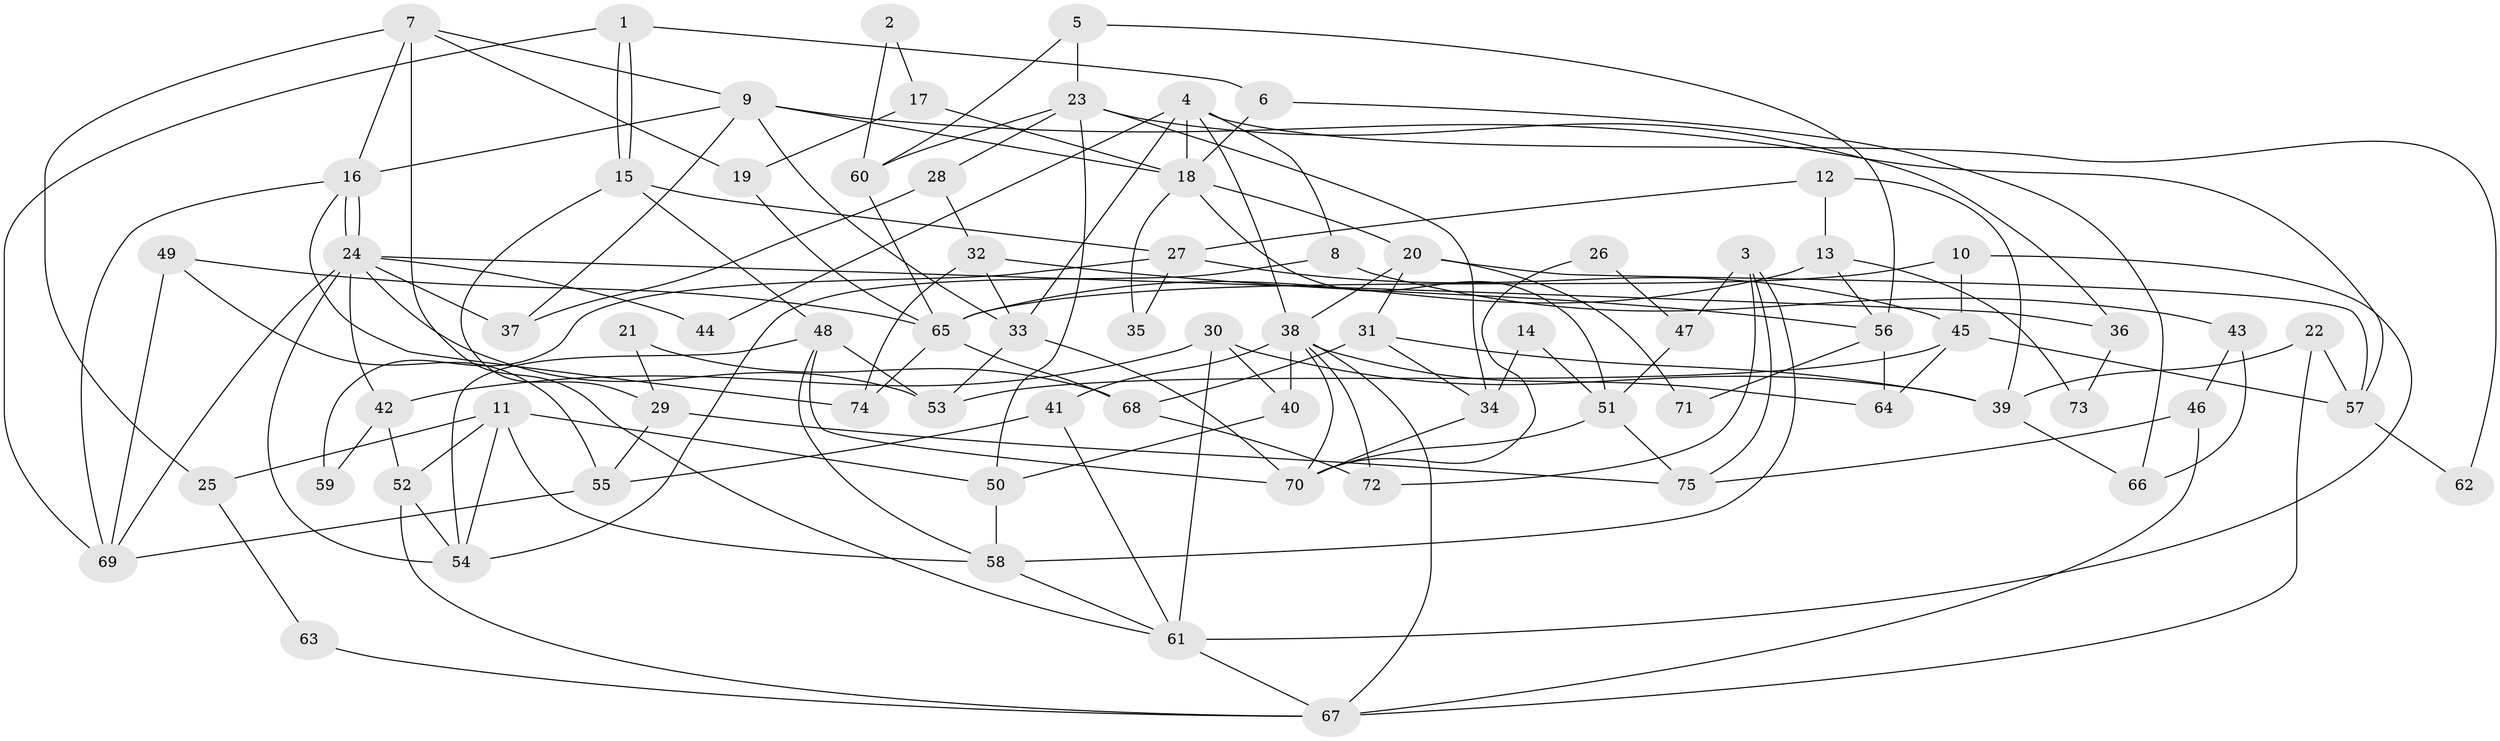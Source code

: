 // coarse degree distribution, {3: 0.2641509433962264, 4: 0.2641509433962264, 17: 0.018867924528301886, 8: 0.018867924528301886, 6: 0.07547169811320754, 5: 0.11320754716981132, 10: 0.018867924528301886, 2: 0.16981132075471697, 7: 0.03773584905660377, 13: 0.018867924528301886}
// Generated by graph-tools (version 1.1) at 2025/50/03/04/25 22:50:51]
// undirected, 75 vertices, 150 edges
graph export_dot {
  node [color=gray90,style=filled];
  1;
  2;
  3;
  4;
  5;
  6;
  7;
  8;
  9;
  10;
  11;
  12;
  13;
  14;
  15;
  16;
  17;
  18;
  19;
  20;
  21;
  22;
  23;
  24;
  25;
  26;
  27;
  28;
  29;
  30;
  31;
  32;
  33;
  34;
  35;
  36;
  37;
  38;
  39;
  40;
  41;
  42;
  43;
  44;
  45;
  46;
  47;
  48;
  49;
  50;
  51;
  52;
  53;
  54;
  55;
  56;
  57;
  58;
  59;
  60;
  61;
  62;
  63;
  64;
  65;
  66;
  67;
  68;
  69;
  70;
  71;
  72;
  73;
  74;
  75;
  1 -- 15;
  1 -- 15;
  1 -- 69;
  1 -- 6;
  2 -- 60;
  2 -- 17;
  3 -- 75;
  3 -- 58;
  3 -- 47;
  3 -- 72;
  4 -- 38;
  4 -- 18;
  4 -- 8;
  4 -- 33;
  4 -- 44;
  4 -- 62;
  5 -- 23;
  5 -- 60;
  5 -- 56;
  6 -- 18;
  6 -- 66;
  7 -- 9;
  7 -- 61;
  7 -- 16;
  7 -- 19;
  7 -- 25;
  8 -- 54;
  8 -- 43;
  9 -- 16;
  9 -- 33;
  9 -- 18;
  9 -- 37;
  9 -- 57;
  10 -- 65;
  10 -- 45;
  10 -- 61;
  11 -- 50;
  11 -- 54;
  11 -- 25;
  11 -- 52;
  11 -- 58;
  12 -- 27;
  12 -- 39;
  12 -- 13;
  13 -- 56;
  13 -- 65;
  13 -- 73;
  14 -- 34;
  14 -- 51;
  15 -- 48;
  15 -- 27;
  15 -- 29;
  16 -- 24;
  16 -- 24;
  16 -- 69;
  16 -- 74;
  17 -- 19;
  17 -- 18;
  18 -- 51;
  18 -- 20;
  18 -- 35;
  19 -- 65;
  20 -- 57;
  20 -- 31;
  20 -- 38;
  20 -- 71;
  21 -- 29;
  21 -- 68;
  22 -- 67;
  22 -- 57;
  22 -- 39;
  23 -- 28;
  23 -- 34;
  23 -- 36;
  23 -- 50;
  23 -- 60;
  24 -- 42;
  24 -- 36;
  24 -- 37;
  24 -- 44;
  24 -- 53;
  24 -- 54;
  24 -- 69;
  25 -- 63;
  26 -- 70;
  26 -- 47;
  27 -- 45;
  27 -- 35;
  27 -- 59;
  28 -- 32;
  28 -- 37;
  29 -- 55;
  29 -- 75;
  30 -- 40;
  30 -- 61;
  30 -- 39;
  30 -- 42;
  31 -- 39;
  31 -- 34;
  31 -- 68;
  32 -- 74;
  32 -- 33;
  32 -- 56;
  33 -- 70;
  33 -- 53;
  34 -- 70;
  36 -- 73;
  38 -- 41;
  38 -- 40;
  38 -- 64;
  38 -- 67;
  38 -- 70;
  38 -- 72;
  39 -- 66;
  40 -- 50;
  41 -- 55;
  41 -- 61;
  42 -- 52;
  42 -- 59;
  43 -- 66;
  43 -- 46;
  45 -- 64;
  45 -- 53;
  45 -- 57;
  46 -- 67;
  46 -- 75;
  47 -- 51;
  48 -- 54;
  48 -- 53;
  48 -- 58;
  48 -- 70;
  49 -- 69;
  49 -- 65;
  49 -- 55;
  50 -- 58;
  51 -- 70;
  51 -- 75;
  52 -- 67;
  52 -- 54;
  55 -- 69;
  56 -- 64;
  56 -- 71;
  57 -- 62;
  58 -- 61;
  60 -- 65;
  61 -- 67;
  63 -- 67;
  65 -- 68;
  65 -- 74;
  68 -- 72;
}
